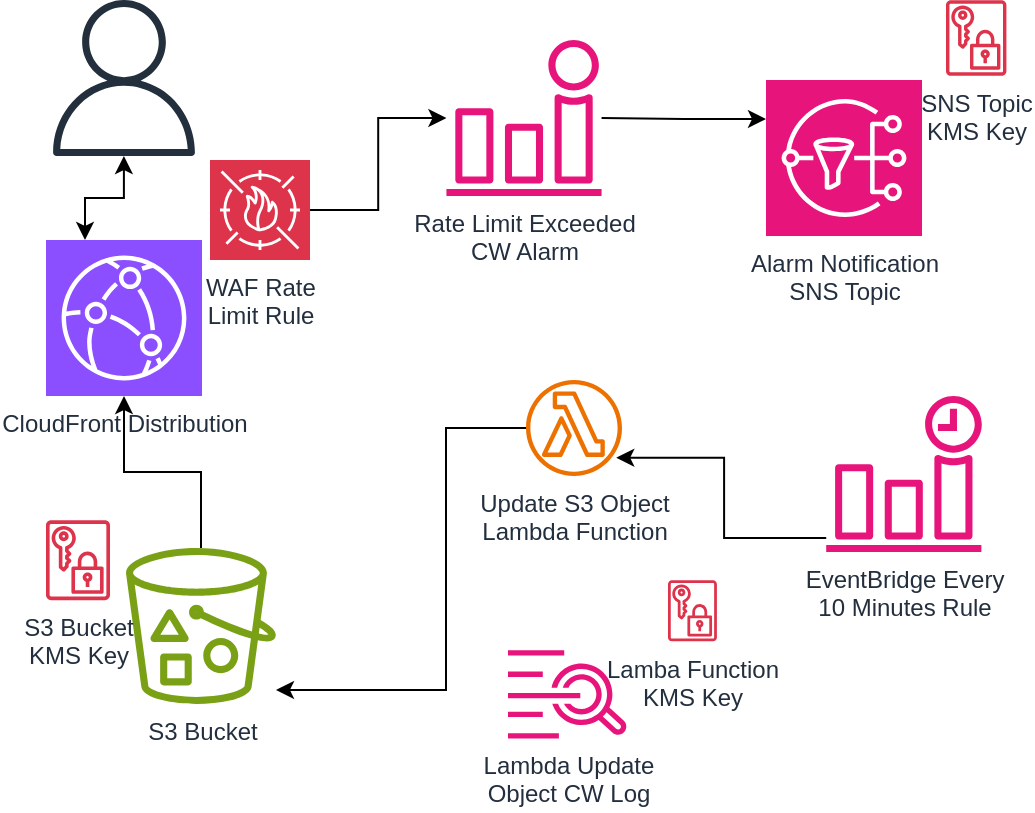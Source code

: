 <mxfile version="23.1.1" type="device">
  <diagram name="Page-1" id="hKZXylHXP-YdfhYvNVXi">
    <mxGraphModel dx="1050" dy="557" grid="1" gridSize="10" guides="1" tooltips="1" connect="1" arrows="1" fold="1" page="1" pageScale="1" pageWidth="850" pageHeight="1100" math="0" shadow="0">
      <root>
        <mxCell id="0" />
        <mxCell id="1" parent="0" />
        <mxCell id="84LMcGyoBGaMrzKUlxaC-15" style="edgeStyle=orthogonalEdgeStyle;rounded=0;orthogonalLoop=1;jettySize=auto;html=1;exitX=0.25;exitY=0;exitDx=0;exitDy=0;exitPerimeter=0;endArrow=classic;endFill=1;startArrow=classic;startFill=1;" edge="1" parent="1" source="84LMcGyoBGaMrzKUlxaC-2" target="84LMcGyoBGaMrzKUlxaC-3">
          <mxGeometry relative="1" as="geometry" />
        </mxCell>
        <mxCell id="84LMcGyoBGaMrzKUlxaC-3" value="" style="sketch=0;outlineConnect=0;fontColor=#232F3E;gradientColor=none;fillColor=#232F3D;strokeColor=none;dashed=0;verticalLabelPosition=bottom;verticalAlign=top;align=center;html=1;fontSize=12;fontStyle=0;aspect=fixed;pointerEvents=1;shape=mxgraph.aws4.user;" vertex="1" parent="1">
          <mxGeometry x="90" y="60" width="78" height="78" as="geometry" />
        </mxCell>
        <mxCell id="84LMcGyoBGaMrzKUlxaC-4" value="Rate Limit Exceeded&lt;br&gt;CW Alarm" style="sketch=0;outlineConnect=0;fontColor=#232F3E;gradientColor=none;fillColor=#E7157B;strokeColor=none;dashed=0;verticalLabelPosition=bottom;verticalAlign=top;align=center;html=1;fontSize=12;fontStyle=0;aspect=fixed;pointerEvents=1;shape=mxgraph.aws4.alarm;points=[[0,0.5,0,0,0],[1,0.5,0,0,0]];" vertex="1" parent="1">
          <mxGeometry x="290" y="80" width="78" height="78" as="geometry" />
        </mxCell>
        <mxCell id="84LMcGyoBGaMrzKUlxaC-9" value="EventBridge Every&lt;br&gt;10 Minutes Rule" style="sketch=0;outlineConnect=0;fontColor=#232F3E;gradientColor=none;fillColor=#E7157B;strokeColor=none;dashed=0;verticalLabelPosition=bottom;verticalAlign=top;align=center;html=1;fontSize=12;fontStyle=0;aspect=fixed;pointerEvents=1;shape=mxgraph.aws4.event_time_based;points=[[0,0.5,0,0,0],[0,0.91,0,0,0]];" vertex="1" parent="1">
          <mxGeometry x="480" y="258" width="78" height="78" as="geometry" />
        </mxCell>
        <mxCell id="84LMcGyoBGaMrzKUlxaC-12" value="Update S3 Object&lt;br&gt;Lambda Function" style="sketch=0;outlineConnect=0;fontColor=#232F3E;gradientColor=none;fillColor=#ED7100;strokeColor=none;dashed=0;verticalLabelPosition=bottom;verticalAlign=top;align=center;html=1;fontSize=12;fontStyle=0;aspect=fixed;pointerEvents=1;shape=mxgraph.aws4.lambda_function;points=[[0,0.5,0,0,0],[0,1,0,0,2],[0.5,0,0,0,0],[0.94,0.81,0,0,0]];" vertex="1" parent="1">
          <mxGeometry x="330" y="250" width="48" height="48" as="geometry" />
        </mxCell>
        <mxCell id="84LMcGyoBGaMrzKUlxaC-16" value="" style="group" vertex="1" connectable="0" parent="1">
          <mxGeometry x="90" y="140" width="132" height="118" as="geometry" />
        </mxCell>
        <mxCell id="84LMcGyoBGaMrzKUlxaC-2" value="CloudFront Distribution" style="sketch=0;outlineConnect=0;fontColor=#232F3E;fillColor=#8C4FFF;strokeColor=#ffffff;dashed=0;verticalLabelPosition=bottom;verticalAlign=top;align=center;html=1;fontSize=12;fontStyle=0;aspect=fixed;shape=mxgraph.aws4.resourceIcon;resIcon=mxgraph.aws4.cloudfront;" vertex="1" parent="84LMcGyoBGaMrzKUlxaC-16">
          <mxGeometry y="40" width="78" height="78" as="geometry" />
        </mxCell>
        <mxCell id="84LMcGyoBGaMrzKUlxaC-8" value="WAF Rate&lt;br&gt;Limit Rule" style="sketch=0;points=[[0,0,0],[0.25,0,0],[0.5,0,0],[0.75,0,0],[1,0,0],[0,1,0],[0.25,1,0],[0.5,1,0],[0.75,1,0],[1,1,0],[0,0.25,0],[0,0.5,0],[0,0.75,0],[1,0.25,0],[1,0.5,0],[1,0.75,0]];outlineConnect=0;fontColor=#232F3E;fillColor=#DD344C;strokeColor=#ffffff;dashed=0;verticalLabelPosition=bottom;verticalAlign=top;align=center;html=1;fontSize=12;fontStyle=0;aspect=fixed;shape=mxgraph.aws4.resourceIcon;resIcon=mxgraph.aws4.waf;" vertex="1" parent="84LMcGyoBGaMrzKUlxaC-16">
          <mxGeometry x="82" width="50" height="50" as="geometry" />
        </mxCell>
        <mxCell id="84LMcGyoBGaMrzKUlxaC-17" style="edgeStyle=orthogonalEdgeStyle;rounded=0;orthogonalLoop=1;jettySize=auto;html=1;exitX=0.5;exitY=1;exitDx=0;exitDy=0;exitPerimeter=0;endArrow=none;endFill=0;startArrow=classic;startFill=1;" edge="1" parent="1" source="84LMcGyoBGaMrzKUlxaC-2" target="84LMcGyoBGaMrzKUlxaC-1">
          <mxGeometry relative="1" as="geometry" />
        </mxCell>
        <mxCell id="84LMcGyoBGaMrzKUlxaC-20" value="" style="group" vertex="1" connectable="0" parent="1">
          <mxGeometry x="450" y="60" width="120.21" height="118" as="geometry" />
        </mxCell>
        <mxCell id="84LMcGyoBGaMrzKUlxaC-6" value="SNS Topic&lt;br&gt;KMS Key" style="sketch=0;outlineConnect=0;fontColor=#232F3E;gradientColor=none;fillColor=#DD344C;strokeColor=none;dashed=0;verticalLabelPosition=bottom;verticalAlign=top;align=center;html=1;fontSize=12;fontStyle=0;aspect=fixed;pointerEvents=1;shape=mxgraph.aws4.data_encryption_key;" vertex="1" parent="84LMcGyoBGaMrzKUlxaC-20">
          <mxGeometry x="90" width="30.21" height="38" as="geometry" />
        </mxCell>
        <mxCell id="84LMcGyoBGaMrzKUlxaC-19" value="Alarm Notification&lt;br&gt;SNS Topic" style="sketch=0;points=[[0,0,0],[0.25,0,0],[0.5,0,0],[0.75,0,0],[1,0,0],[0,1,0],[0.25,1,0],[0.5,1,0],[0.75,1,0],[1,1,0],[0,0.25,0],[0,0.5,0],[0,0.75,0],[1,0.25,0],[1,0.5,0],[1,0.75,0]];outlineConnect=0;fontColor=#232F3E;fillColor=#E7157B;strokeColor=#ffffff;dashed=0;verticalLabelPosition=bottom;verticalAlign=top;align=center;html=1;fontSize=12;fontStyle=0;aspect=fixed;shape=mxgraph.aws4.resourceIcon;resIcon=mxgraph.aws4.sns;" vertex="1" parent="84LMcGyoBGaMrzKUlxaC-20">
          <mxGeometry y="40" width="78" height="78" as="geometry" />
        </mxCell>
        <mxCell id="84LMcGyoBGaMrzKUlxaC-23" style="edgeStyle=orthogonalEdgeStyle;rounded=0;orthogonalLoop=1;jettySize=auto;html=1;exitX=1;exitY=0.91;exitDx=0;exitDy=0;exitPerimeter=0;endArrow=none;endFill=0;startArrow=classic;startFill=1;" edge="1" parent="1" source="84LMcGyoBGaMrzKUlxaC-1" target="84LMcGyoBGaMrzKUlxaC-12">
          <mxGeometry relative="1" as="geometry">
            <Array as="points">
              <mxPoint x="290" y="405" />
              <mxPoint x="290" y="274" />
            </Array>
          </mxGeometry>
        </mxCell>
        <mxCell id="84LMcGyoBGaMrzKUlxaC-24" value="" style="group" vertex="1" connectable="0" parent="1">
          <mxGeometry x="321" y="340" width="104.455" height="90" as="geometry" />
        </mxCell>
        <mxCell id="84LMcGyoBGaMrzKUlxaC-22" value="" style="group" vertex="1" connectable="0" parent="84LMcGyoBGaMrzKUlxaC-24">
          <mxGeometry width="95" height="90" as="geometry" />
        </mxCell>
        <mxCell id="84LMcGyoBGaMrzKUlxaC-10" value="Lambda Update&lt;br&gt;Object CW Log" style="sketch=0;outlineConnect=0;fontColor=#232F3E;gradientColor=none;fillColor=#E7157B;strokeColor=none;dashed=0;verticalLabelPosition=bottom;verticalAlign=top;align=center;html=1;fontSize=12;fontStyle=0;aspect=fixed;pointerEvents=1;shape=mxgraph.aws4.cloudwatch_logs;" vertex="1" parent="84LMcGyoBGaMrzKUlxaC-22">
          <mxGeometry y="45" width="59.621" height="44.333" as="geometry" />
        </mxCell>
        <mxCell id="84LMcGyoBGaMrzKUlxaC-21" value="Lamba Function&lt;br&gt;KMS Key" style="sketch=0;outlineConnect=0;fontColor=#232F3E;gradientColor=none;fillColor=#DD344C;strokeColor=none;dashed=0;verticalLabelPosition=bottom;verticalAlign=top;align=center;html=1;fontSize=12;fontStyle=0;aspect=fixed;pointerEvents=1;shape=mxgraph.aws4.data_encryption_key;" vertex="1" parent="84LMcGyoBGaMrzKUlxaC-24">
          <mxGeometry x="79.995" y="10" width="24.46" height="30.773" as="geometry" />
        </mxCell>
        <mxCell id="84LMcGyoBGaMrzKUlxaC-26" style="edgeStyle=orthogonalEdgeStyle;rounded=0;orthogonalLoop=1;jettySize=auto;html=1;exitX=0;exitY=0.91;exitDx=0;exitDy=0;exitPerimeter=0;entryX=0.94;entryY=0.81;entryDx=0;entryDy=0;entryPerimeter=0;" edge="1" parent="1" source="84LMcGyoBGaMrzKUlxaC-9" target="84LMcGyoBGaMrzKUlxaC-12">
          <mxGeometry relative="1" as="geometry" />
        </mxCell>
        <mxCell id="84LMcGyoBGaMrzKUlxaC-27" style="edgeStyle=orthogonalEdgeStyle;rounded=0;orthogonalLoop=1;jettySize=auto;html=1;exitX=0;exitY=0.25;exitDx=0;exitDy=0;exitPerimeter=0;endArrow=none;endFill=0;startArrow=classic;startFill=1;" edge="1" parent="1" source="84LMcGyoBGaMrzKUlxaC-19" target="84LMcGyoBGaMrzKUlxaC-4">
          <mxGeometry relative="1" as="geometry" />
        </mxCell>
        <mxCell id="84LMcGyoBGaMrzKUlxaC-28" style="edgeStyle=orthogonalEdgeStyle;rounded=0;orthogonalLoop=1;jettySize=auto;html=1;exitX=1;exitY=0.5;exitDx=0;exitDy=0;exitPerimeter=0;" edge="1" parent="1" source="84LMcGyoBGaMrzKUlxaC-8" target="84LMcGyoBGaMrzKUlxaC-4">
          <mxGeometry relative="1" as="geometry" />
        </mxCell>
        <mxCell id="84LMcGyoBGaMrzKUlxaC-29" value="" style="group" vertex="1" connectable="0" parent="1">
          <mxGeometry x="90" y="310" width="152" height="102" as="geometry" />
        </mxCell>
        <mxCell id="84LMcGyoBGaMrzKUlxaC-18" value="" style="group" vertex="1" connectable="0" parent="84LMcGyoBGaMrzKUlxaC-29">
          <mxGeometry x="40" width="112" height="102" as="geometry" />
        </mxCell>
        <mxCell id="84LMcGyoBGaMrzKUlxaC-1" value="S3 Bucket" style="sketch=0;outlineConnect=0;fontColor=#232F3E;gradientColor=none;fillColor=#7AA116;strokeColor=none;dashed=0;verticalLabelPosition=bottom;verticalAlign=top;align=center;html=1;fontSize=12;fontStyle=0;aspect=fixed;pointerEvents=1;shape=mxgraph.aws4.bucket_with_objects;points=[[1,0.5,0,0,0],[1,0.91,0,0,0]];" vertex="1" parent="84LMcGyoBGaMrzKUlxaC-18">
          <mxGeometry y="24" width="75" height="78" as="geometry" />
        </mxCell>
        <mxCell id="84LMcGyoBGaMrzKUlxaC-11" value="S3 Bucket&lt;br&gt;KMS Key" style="sketch=0;outlineConnect=0;fontColor=#232F3E;gradientColor=none;fillColor=#DD344C;strokeColor=none;dashed=0;verticalLabelPosition=bottom;verticalAlign=top;align=center;html=1;fontSize=12;fontStyle=0;aspect=fixed;pointerEvents=1;shape=mxgraph.aws4.data_encryption_key;" vertex="1" parent="84LMcGyoBGaMrzKUlxaC-29">
          <mxGeometry y="10" width="32" height="40.26" as="geometry" />
        </mxCell>
      </root>
    </mxGraphModel>
  </diagram>
</mxfile>
